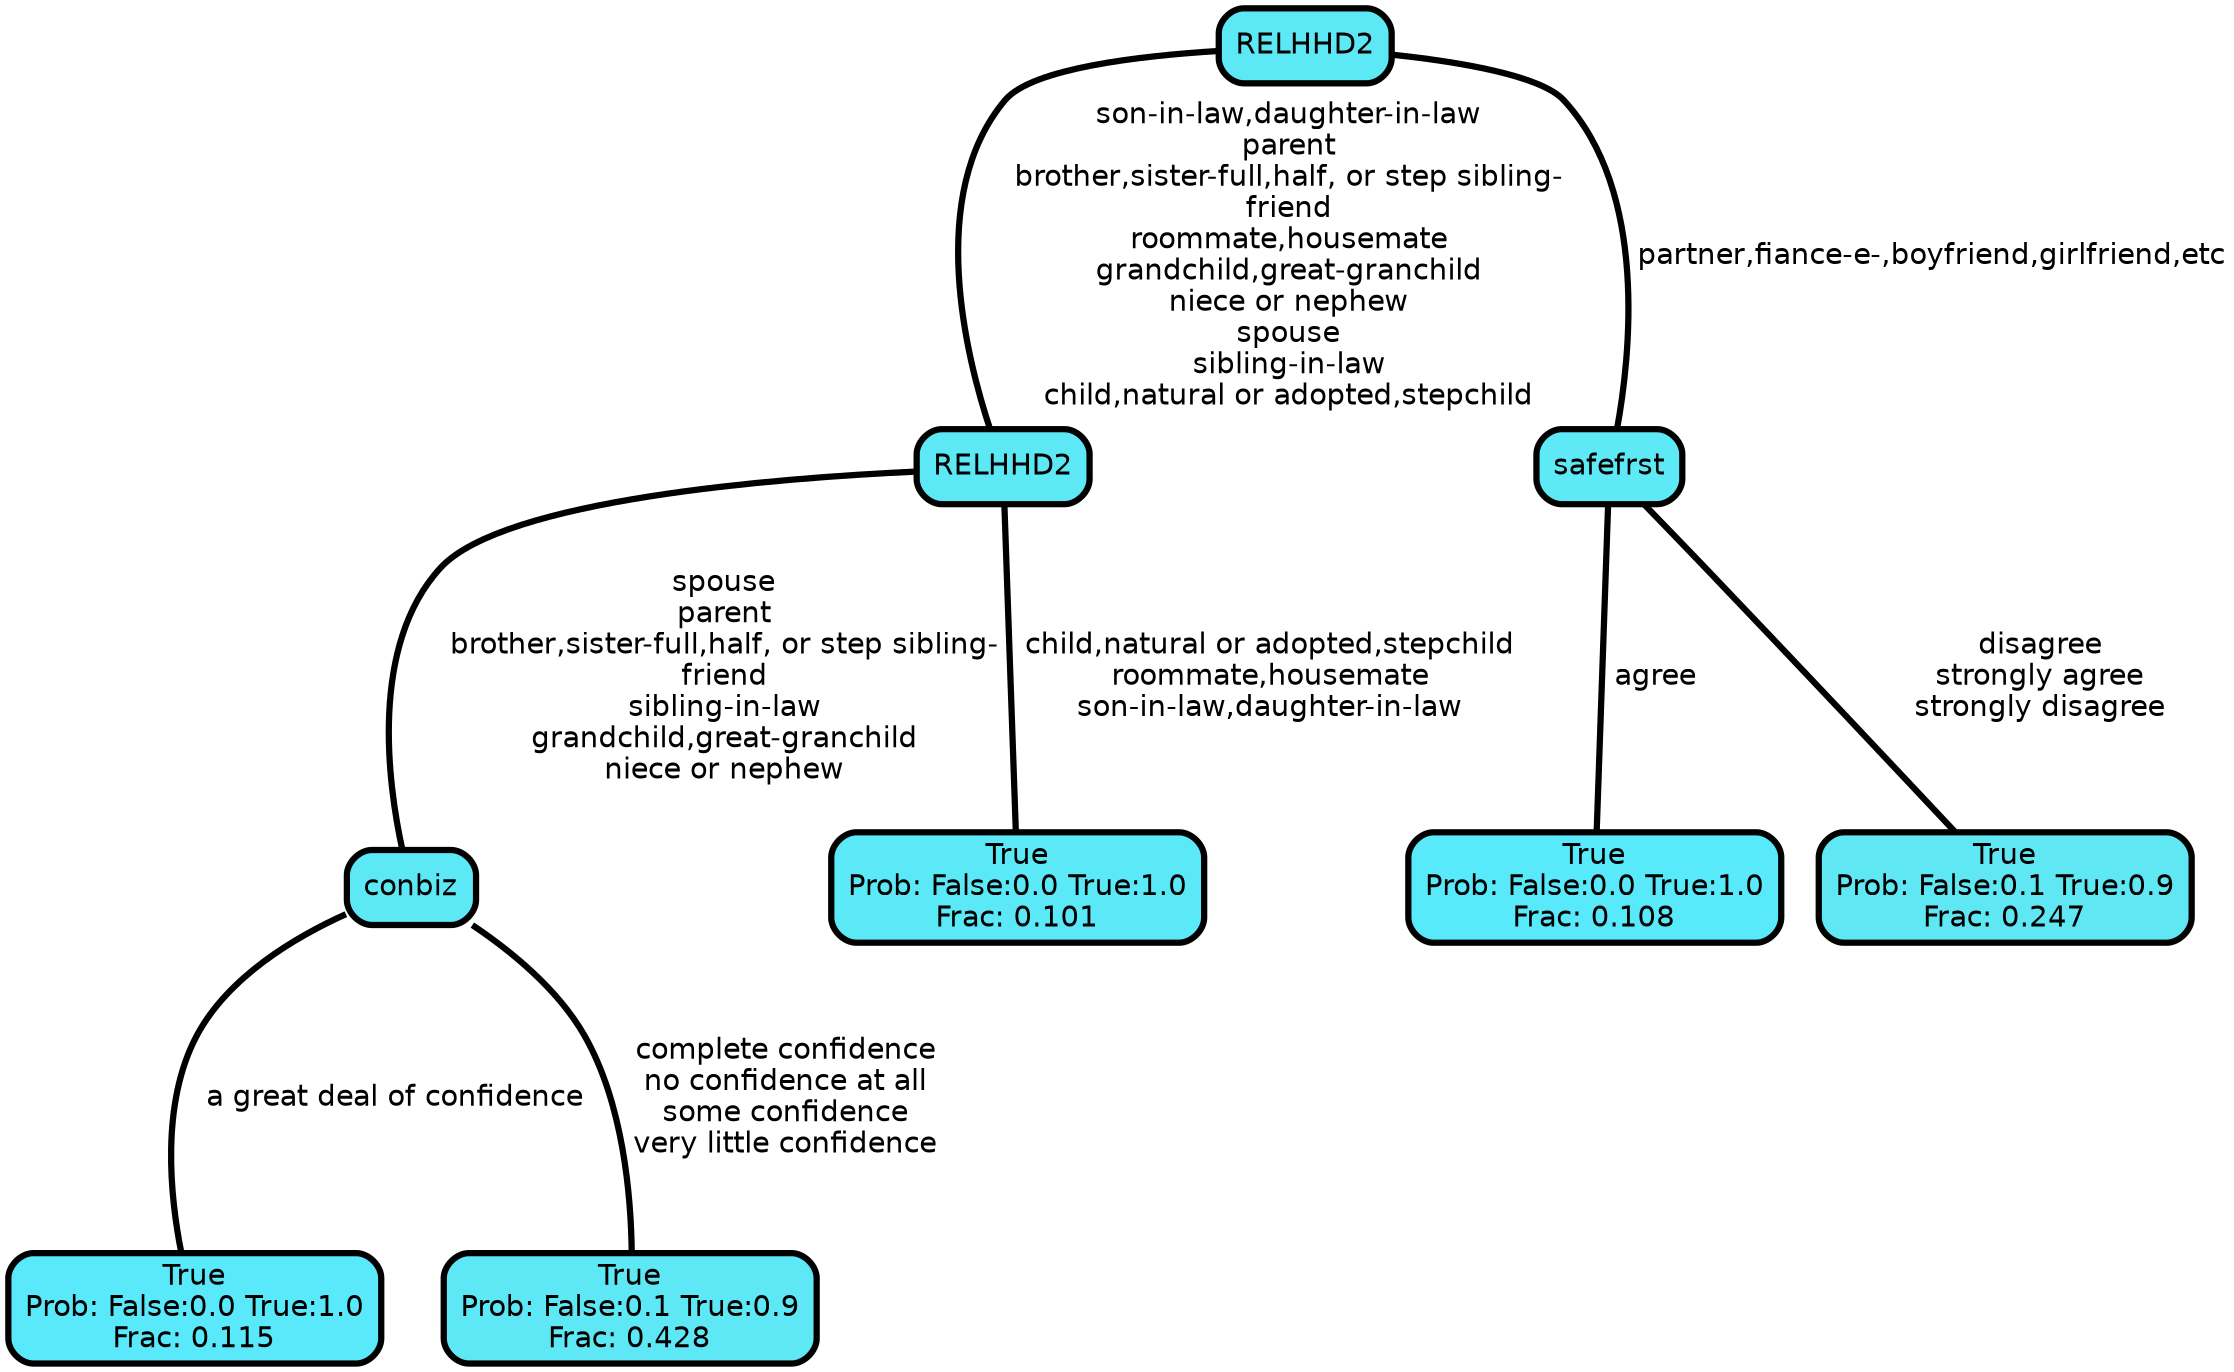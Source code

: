 graph Tree {
node [shape=box, style="filled, rounded",color="black",penwidth="3",fontcolor="black",                 fontname=helvetica] ;
graph [ranksep="0 equally", splines=straight,                 bgcolor=transparent, dpi=200] ;
edge [fontname=helvetica, color=black] ;
0 [label="True
Prob: False:0.0 True:1.0
Frac: 0.115", fillcolor="#5ae9fa"] ;
1 [label="conbiz", fillcolor="#5de8f6"] ;
2 [label="True
Prob: False:0.1 True:0.9
Frac: 0.428", fillcolor="#5ee8f5"] ;
3 [label="RELHHD2", fillcolor="#5de8f6"] ;
4 [label="True
Prob: False:0.0 True:1.0
Frac: 0.101", fillcolor="#5ce9f7"] ;
5 [label="RELHHD2", fillcolor="#5de8f6"] ;
6 [label="True
Prob: False:0.0 True:1.0
Frac: 0.108", fillcolor="#58eafb"] ;
7 [label="safefrst", fillcolor="#5de9f6"] ;
8 [label="True
Prob: False:0.1 True:0.9
Frac: 0.247", fillcolor="#5fe8f4"] ;
1 -- 0 [label=" a great deal of confidence",penwidth=3] ;
1 -- 2 [label=" complete confidence\n no confidence at all\n some confidence\n very little confidence",penwidth=3] ;
3 -- 1 [label=" spouse\n parent\n brother,sister-full,half, or step sibling-\n friend\n sibling-in-law\n grandchild,great-granchild\n niece or nephew",penwidth=3] ;
3 -- 4 [label=" child,natural or adopted,stepchild\n roommate,housemate\n son-in-law,daughter-in-law",penwidth=3] ;
5 -- 3 [label=" son-in-law,daughter-in-law\n parent\n brother,sister-full,half, or step sibling-\n friend\n roommate,housemate\n grandchild,great-granchild\n niece or nephew\n spouse\n sibling-in-law\n child,natural or adopted,stepchild",penwidth=3] ;
5 -- 7 [label=" partner,fiance-e-,boyfriend,girlfriend,etc",penwidth=3] ;
7 -- 6 [label=" agree",penwidth=3] ;
7 -- 8 [label=" disagree\n strongly agree\n strongly disagree",penwidth=3] ;
{rank = same;}}